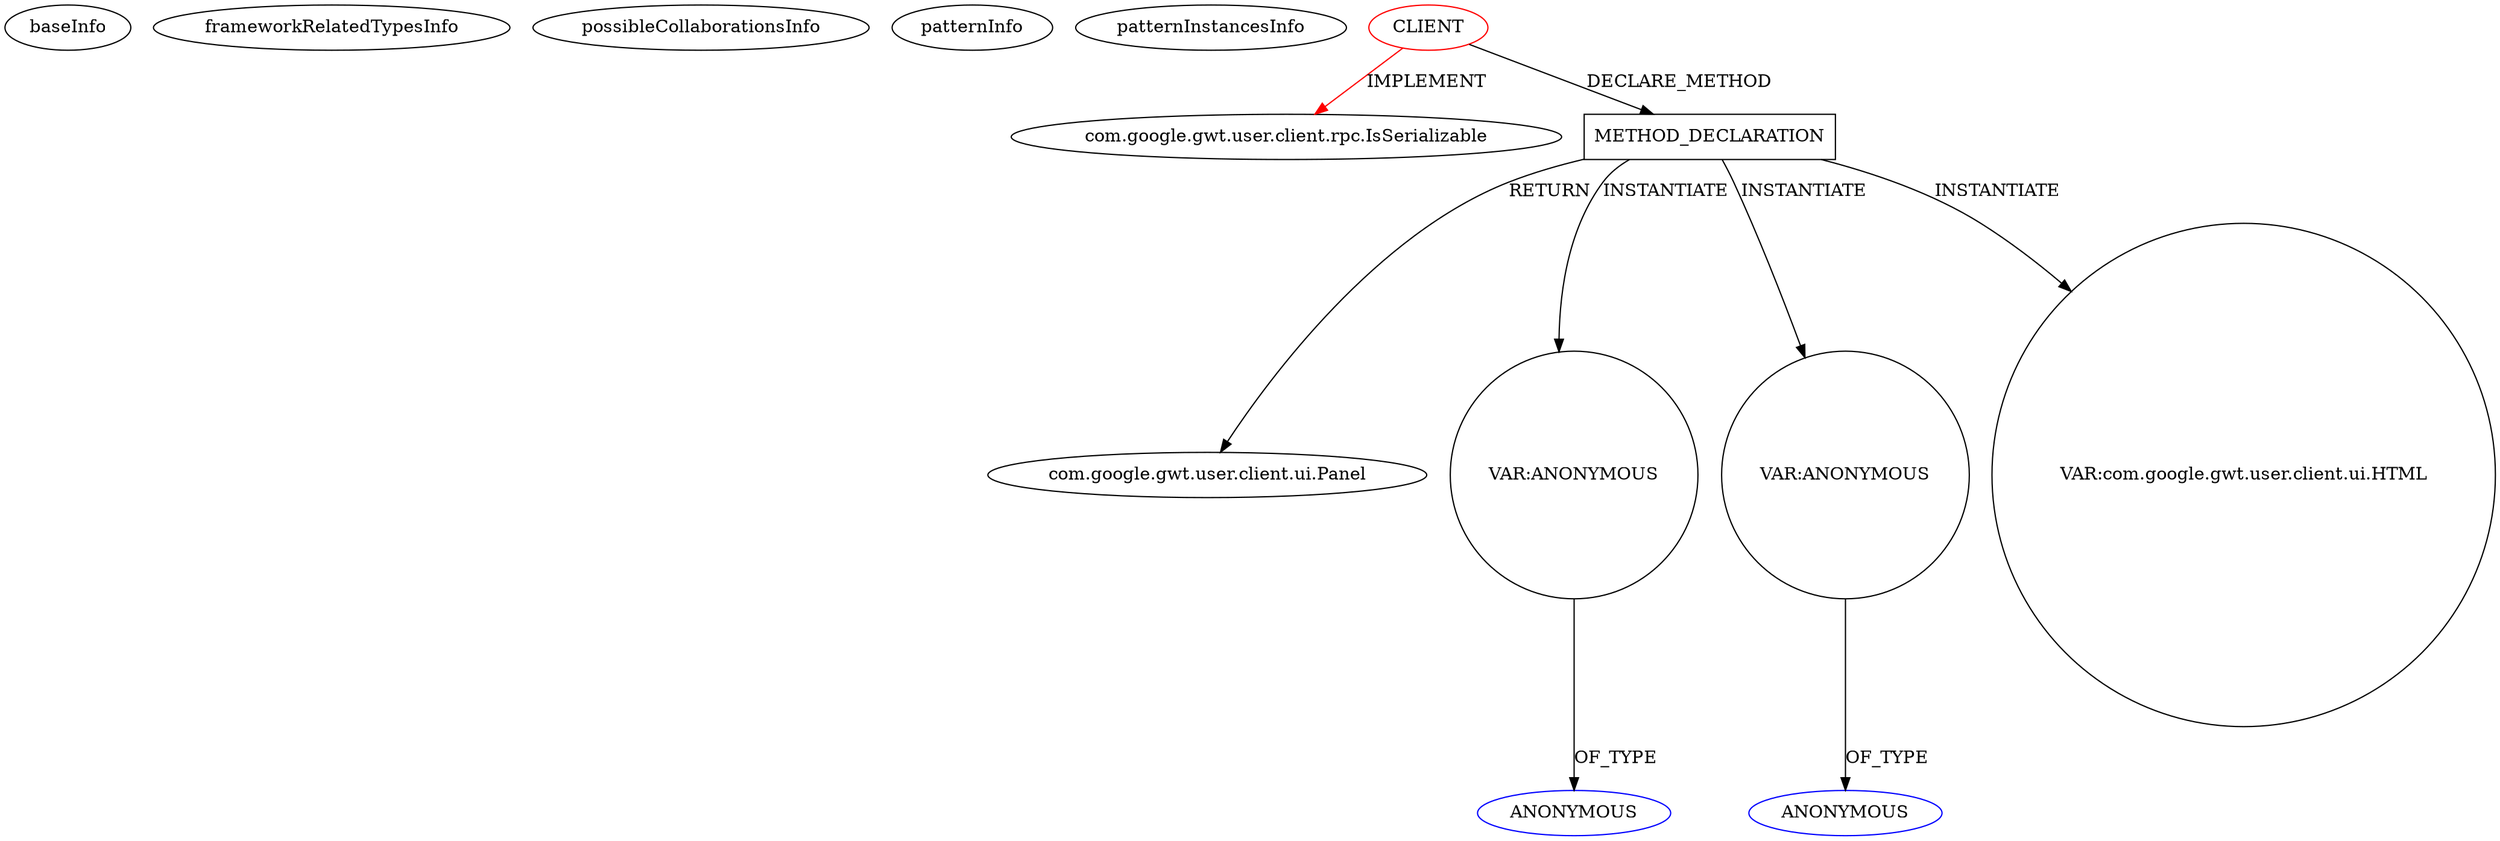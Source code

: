 digraph {
baseInfo[graphId=572,category="pattern",isAnonymous=false,possibleRelation=false]
frameworkRelatedTypesInfo[0="com.google.gwt.user.client.rpc.IsSerializable"]
possibleCollaborationsInfo[]
patternInfo[frequency=2.0,patternRootClient=0]
patternInstancesInfo[0="woox-serverapp~/woox-serverapp/serverapp-master/src/wooxes/net/shared/Ordinador.java~Ordinador~4662",1="woox-serverapp~/woox-serverapp/serverapp-master/src/wooxes/net/shared/Usuari.java~Usuari~4667"]
1[label="com.google.gwt.user.client.rpc.IsSerializable",vertexType="FRAMEWORK_INTERFACE_TYPE",isFrameworkType=false]
0[label="CLIENT",vertexType="ROOT_CLIENT_CLASS_DECLARATION",isFrameworkType=false,color=red]
27[label="METHOD_DECLARATION",vertexType="CLIENT_METHOD_DECLARATION",isFrameworkType=false,shape=box]
28[label="com.google.gwt.user.client.ui.Panel",vertexType="FRAMEWORK_CLASS_TYPE",isFrameworkType=false]
69[label="VAR:ANONYMOUS",vertexType="VARIABLE_EXPRESION",isFrameworkType=false,shape=circle]
70[label="ANONYMOUS",vertexType="REFERENCE_ANONYMOUS_DECLARATION",isFrameworkType=false,color=blue]
141[label="VAR:ANONYMOUS",vertexType="VARIABLE_EXPRESION",isFrameworkType=false,shape=circle]
142[label="ANONYMOUS",vertexType="REFERENCE_ANONYMOUS_DECLARATION",isFrameworkType=false,color=blue]
50[label="VAR:com.google.gwt.user.client.ui.HTML",vertexType="VARIABLE_EXPRESION",isFrameworkType=false,shape=circle]
27->50[label="INSTANTIATE"]
0->1[label="IMPLEMENT",color=red]
27->141[label="INSTANTIATE"]
27->28[label="RETURN"]
27->69[label="INSTANTIATE"]
141->142[label="OF_TYPE"]
0->27[label="DECLARE_METHOD"]
69->70[label="OF_TYPE"]
}
